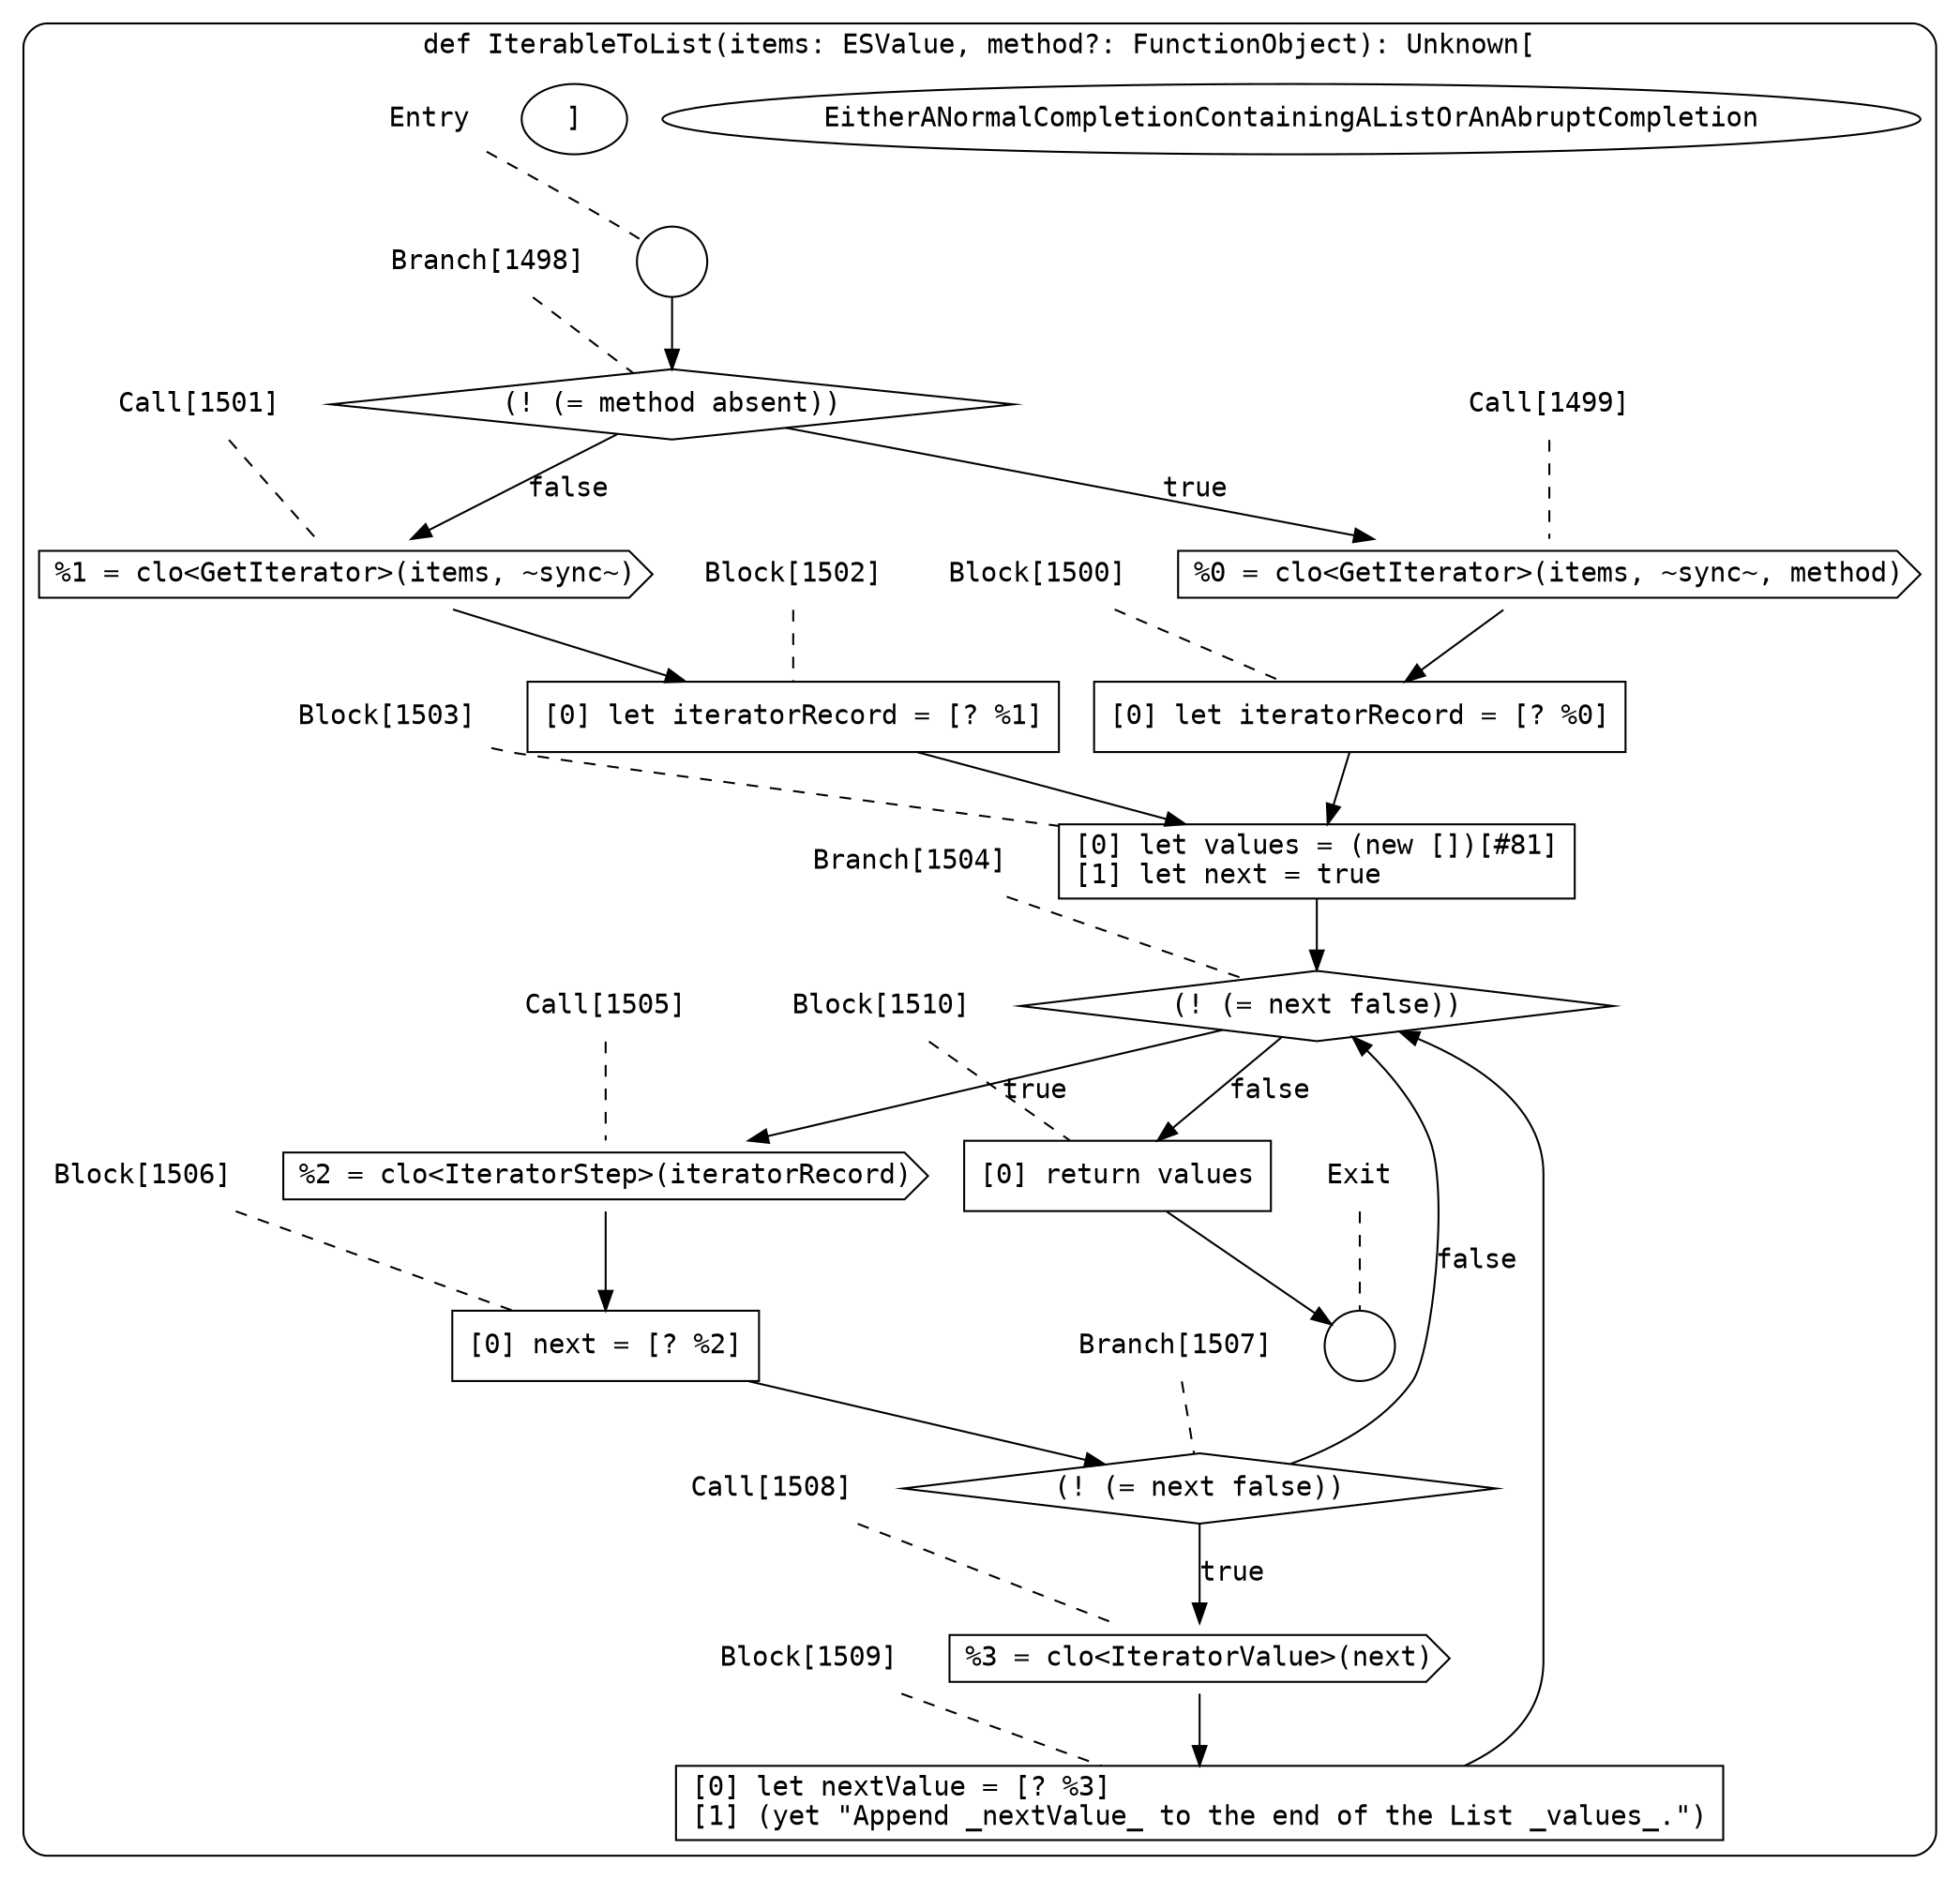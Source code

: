 digraph {
  graph [fontname = "Consolas"]
  node [fontname = "Consolas"]
  edge [fontname = "Consolas"]
  subgraph cluster172 {
    label = "def IterableToList(items: ESValue, method?: FunctionObject): Unknown["EitherANormalCompletionContainingAListOrAnAbruptCompletion"]"
    style = rounded
    cluster172_entry_name [shape=none, label=<<font color="black">Entry</font>>]
    cluster172_entry_name -> cluster172_entry [arrowhead=none, color="black", style=dashed]
    cluster172_entry [shape=circle label=" " color="black" fillcolor="white" style=filled]
    cluster172_entry -> node1498 [color="black"]
    cluster172_exit_name [shape=none, label=<<font color="black">Exit</font>>]
    cluster172_exit_name -> cluster172_exit [arrowhead=none, color="black", style=dashed]
    cluster172_exit [shape=circle label=" " color="black" fillcolor="white" style=filled]
    node1498_name [shape=none, label=<<font color="black">Branch[1498]</font>>]
    node1498_name -> node1498 [arrowhead=none, color="black", style=dashed]
    node1498 [shape=diamond, label=<<font color="black">(! (= method absent))</font>> color="black" fillcolor="white", style=filled]
    node1498 -> node1499 [label=<<font color="black">true</font>> color="black"]
    node1498 -> node1501 [label=<<font color="black">false</font>> color="black"]
    node1499_name [shape=none, label=<<font color="black">Call[1499]</font>>]
    node1499_name -> node1499 [arrowhead=none, color="black", style=dashed]
    node1499 [shape=cds, label=<<font color="black">%0 = clo&lt;GetIterator&gt;(items, ~sync~, method)</font>> color="black" fillcolor="white", style=filled]
    node1499 -> node1500 [color="black"]
    node1501_name [shape=none, label=<<font color="black">Call[1501]</font>>]
    node1501_name -> node1501 [arrowhead=none, color="black", style=dashed]
    node1501 [shape=cds, label=<<font color="black">%1 = clo&lt;GetIterator&gt;(items, ~sync~)</font>> color="black" fillcolor="white", style=filled]
    node1501 -> node1502 [color="black"]
    node1500_name [shape=none, label=<<font color="black">Block[1500]</font>>]
    node1500_name -> node1500 [arrowhead=none, color="black", style=dashed]
    node1500 [shape=box, label=<<font color="black">[0] let iteratorRecord = [? %0]<BR ALIGN="LEFT"/></font>> color="black" fillcolor="white", style=filled]
    node1500 -> node1503 [color="black"]
    node1502_name [shape=none, label=<<font color="black">Block[1502]</font>>]
    node1502_name -> node1502 [arrowhead=none, color="black", style=dashed]
    node1502 [shape=box, label=<<font color="black">[0] let iteratorRecord = [? %1]<BR ALIGN="LEFT"/></font>> color="black" fillcolor="white", style=filled]
    node1502 -> node1503 [color="black"]
    node1503_name [shape=none, label=<<font color="black">Block[1503]</font>>]
    node1503_name -> node1503 [arrowhead=none, color="black", style=dashed]
    node1503 [shape=box, label=<<font color="black">[0] let values = (new [])[#81]<BR ALIGN="LEFT"/>[1] let next = true<BR ALIGN="LEFT"/></font>> color="black" fillcolor="white", style=filled]
    node1503 -> node1504 [color="black"]
    node1504_name [shape=none, label=<<font color="black">Branch[1504]</font>>]
    node1504_name -> node1504 [arrowhead=none, color="black", style=dashed]
    node1504 [shape=diamond, label=<<font color="black">(! (= next false))</font>> color="black" fillcolor="white", style=filled]
    node1504 -> node1505 [label=<<font color="black">true</font>> color="black"]
    node1504 -> node1510 [label=<<font color="black">false</font>> color="black"]
    node1505_name [shape=none, label=<<font color="black">Call[1505]</font>>]
    node1505_name -> node1505 [arrowhead=none, color="black", style=dashed]
    node1505 [shape=cds, label=<<font color="black">%2 = clo&lt;IteratorStep&gt;(iteratorRecord)</font>> color="black" fillcolor="white", style=filled]
    node1505 -> node1506 [color="black"]
    node1510_name [shape=none, label=<<font color="black">Block[1510]</font>>]
    node1510_name -> node1510 [arrowhead=none, color="black", style=dashed]
    node1510 [shape=box, label=<<font color="black">[0] return values<BR ALIGN="LEFT"/></font>> color="black" fillcolor="white", style=filled]
    node1510 -> cluster172_exit [color="black"]
    node1506_name [shape=none, label=<<font color="black">Block[1506]</font>>]
    node1506_name -> node1506 [arrowhead=none, color="black", style=dashed]
    node1506 [shape=box, label=<<font color="black">[0] next = [? %2]<BR ALIGN="LEFT"/></font>> color="black" fillcolor="white", style=filled]
    node1506 -> node1507 [color="black"]
    node1507_name [shape=none, label=<<font color="black">Branch[1507]</font>>]
    node1507_name -> node1507 [arrowhead=none, color="black", style=dashed]
    node1507 [shape=diamond, label=<<font color="black">(! (= next false))</font>> color="black" fillcolor="white", style=filled]
    node1507 -> node1508 [label=<<font color="black">true</font>> color="black"]
    node1507 -> node1504 [label=<<font color="black">false</font>> color="black"]
    node1508_name [shape=none, label=<<font color="black">Call[1508]</font>>]
    node1508_name -> node1508 [arrowhead=none, color="black", style=dashed]
    node1508 [shape=cds, label=<<font color="black">%3 = clo&lt;IteratorValue&gt;(next)</font>> color="black" fillcolor="white", style=filled]
    node1508 -> node1509 [color="black"]
    node1509_name [shape=none, label=<<font color="black">Block[1509]</font>>]
    node1509_name -> node1509 [arrowhead=none, color="black", style=dashed]
    node1509 [shape=box, label=<<font color="black">[0] let nextValue = [? %3]<BR ALIGN="LEFT"/>[1] (yet &quot;Append _nextValue_ to the end of the List _values_.&quot;)<BR ALIGN="LEFT"/></font>> color="black" fillcolor="white", style=filled]
    node1509 -> node1504 [color="black"]
  }
}